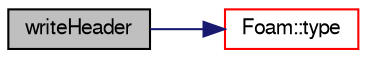 digraph "writeHeader"
{
  bgcolor="transparent";
  edge [fontname="FreeSans",fontsize="10",labelfontname="FreeSans",labelfontsize="10"];
  node [fontname="FreeSans",fontsize="10",shape=record];
  rankdir="LR";
  Node22503 [label="writeHeader",height=0.2,width=0.4,color="black", fillcolor="grey75", style="filled", fontcolor="black"];
  Node22503 -> Node22504 [color="midnightblue",fontsize="10",style="solid",fontname="FreeSans"];
  Node22504 [label="Foam::type",height=0.2,width=0.4,color="red",URL="$a21124.html#aec48583af672626378f501eb9fc32cd1",tooltip="Return the file type: DIRECTORY or FILE. "];
}
